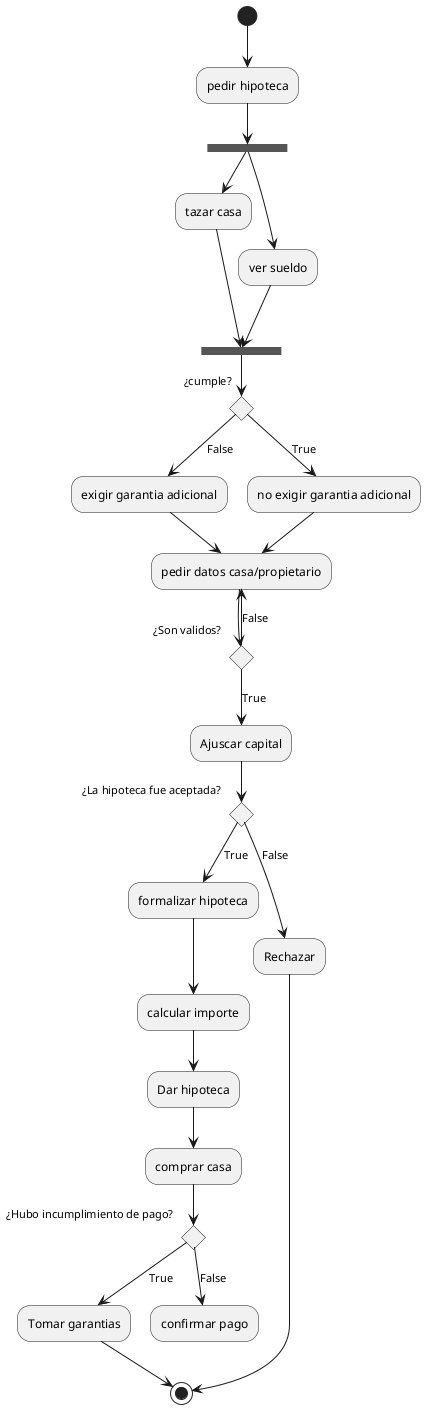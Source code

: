@startuml Hipotecas

(*) --> "pedir hipoteca"
--> ===F1===
--> "tazar casa"
---> ===J1=== 
===F1=== --> "ver sueldo"
--> ===J1===
if "¿cumple?" then
  -->[False] "exigir garantia adicional"
  --> "pedir datos casa/propietario"
else
  -->[True] "no exigir garantia adicional"
endif
--> "pedir datos casa/propietario"
if "¿Son validos?" then
  --> [True] "Ajuscar capital"
    if "¿La hipoteca fue aceptada?" then
      -->[True] "formalizar hipoteca"
      --> calcular importe
      --> "Dar hipoteca"
      --> "comprar casa"
      if "¿Hubo incumplimiento de pago?" then
        --> [True] "Tomar garantias"
        --> (*)
      else
        --> [False] "confirmar pago"
        endif
  else
      --> [False] "Rechazar"
      --> (*)
  endif
else
  --> [False] "pedir datos casa/propietario"
endif

@enduml
